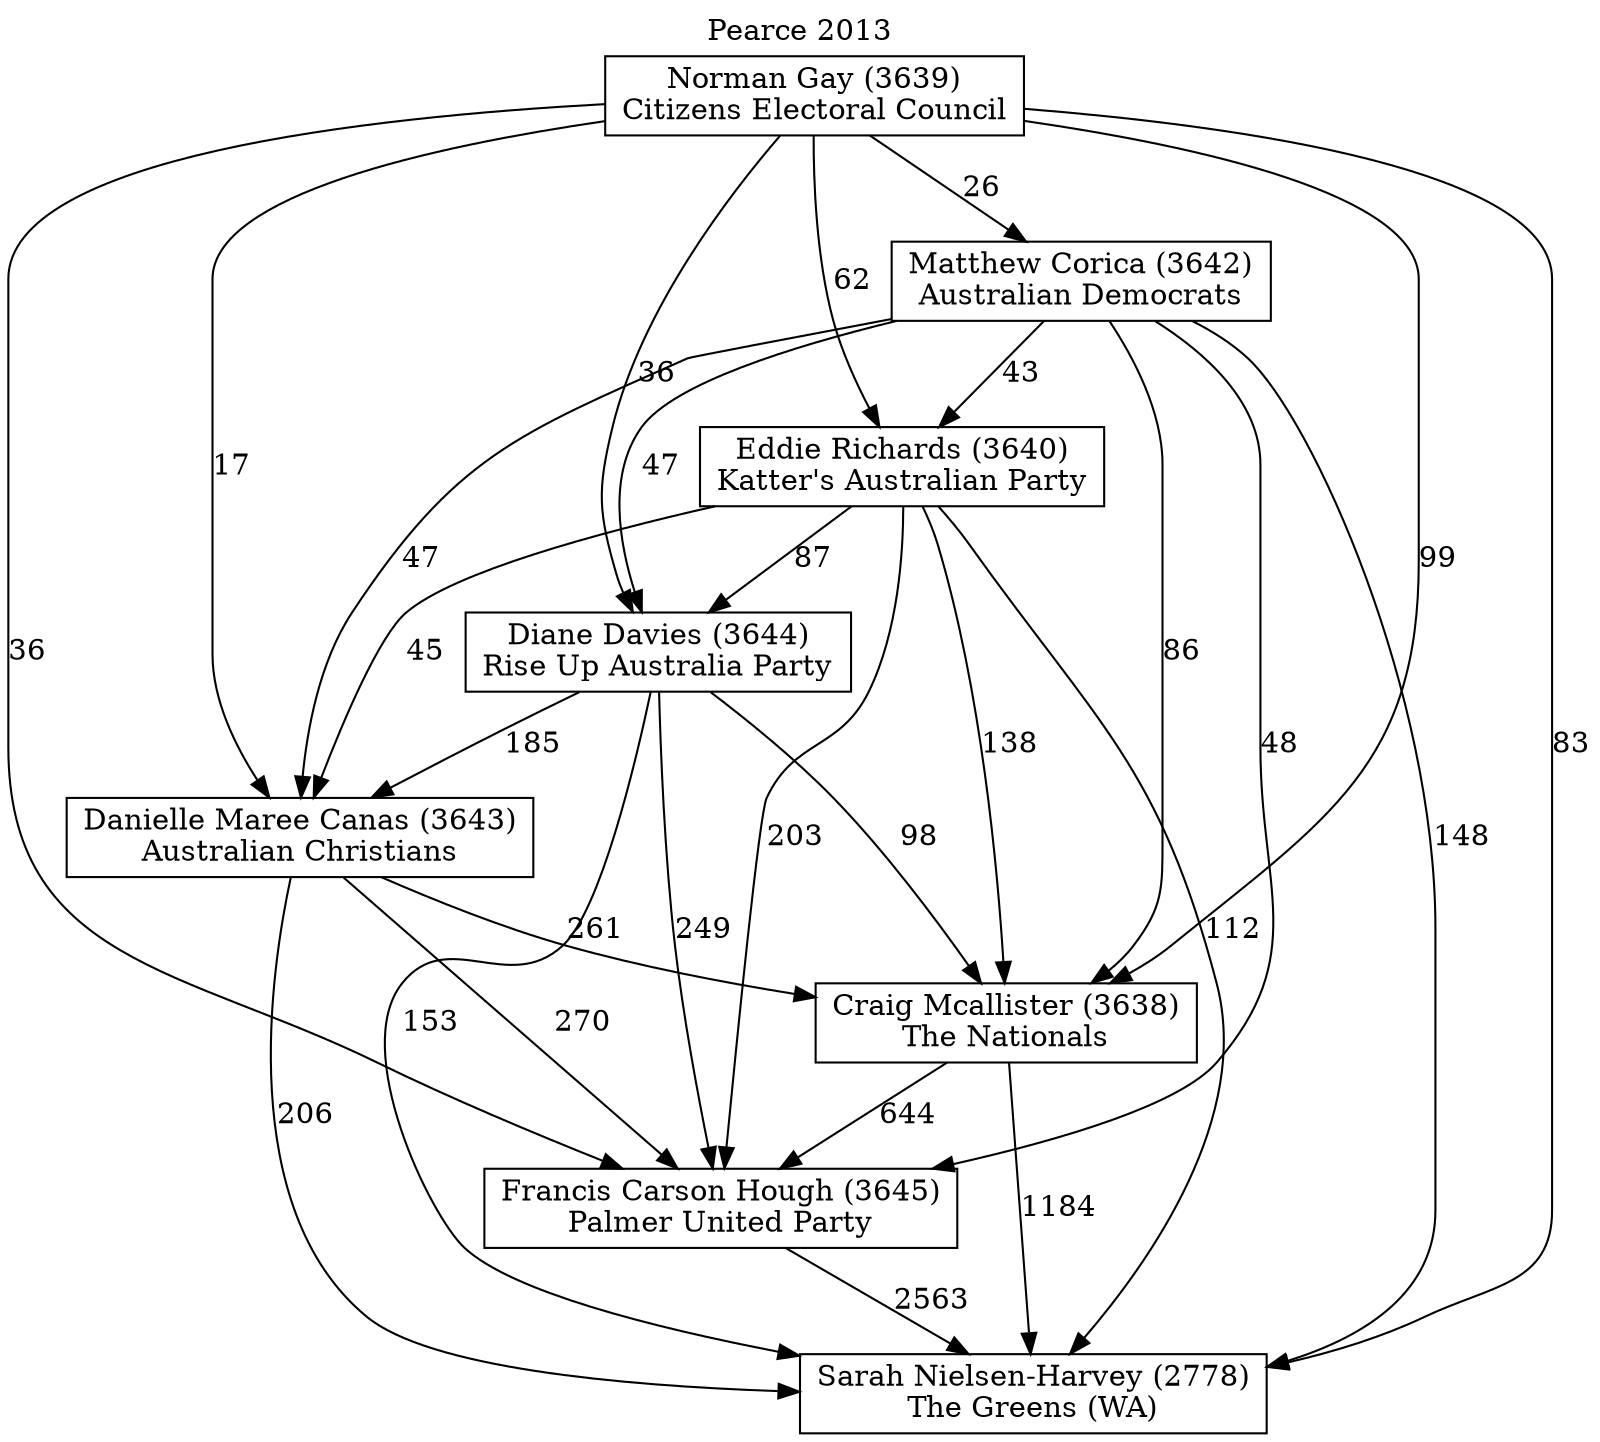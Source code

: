 // House preference flow
digraph "Sarah Nielsen-Harvey (2778)_Pearce_2013" {
	graph [label="Pearce 2013" labelloc=t mclimit=10]
	node [shape=box]
	"Sarah Nielsen-Harvey (2778)" [label="Sarah Nielsen-Harvey (2778)
The Greens (WA)"]
	"Francis Carson Hough (3645)" [label="Francis Carson Hough (3645)
Palmer United Party"]
	"Craig Mcallister (3638)" [label="Craig Mcallister (3638)
The Nationals"]
	"Danielle Maree Canas (3643)" [label="Danielle Maree Canas (3643)
Australian Christians"]
	"Diane Davies (3644)" [label="Diane Davies (3644)
Rise Up Australia Party"]
	"Eddie Richards (3640)" [label="Eddie Richards (3640)
Katter's Australian Party"]
	"Matthew Corica (3642)" [label="Matthew Corica (3642)
Australian Democrats"]
	"Norman Gay (3639)" [label="Norman Gay (3639)
Citizens Electoral Council"]
	"Sarah Nielsen-Harvey (2778)" [label="Sarah Nielsen-Harvey (2778)
The Greens (WA)"]
	"Craig Mcallister (3638)" [label="Craig Mcallister (3638)
The Nationals"]
	"Danielle Maree Canas (3643)" [label="Danielle Maree Canas (3643)
Australian Christians"]
	"Diane Davies (3644)" [label="Diane Davies (3644)
Rise Up Australia Party"]
	"Eddie Richards (3640)" [label="Eddie Richards (3640)
Katter's Australian Party"]
	"Matthew Corica (3642)" [label="Matthew Corica (3642)
Australian Democrats"]
	"Norman Gay (3639)" [label="Norman Gay (3639)
Citizens Electoral Council"]
	"Sarah Nielsen-Harvey (2778)" [label="Sarah Nielsen-Harvey (2778)
The Greens (WA)"]
	"Danielle Maree Canas (3643)" [label="Danielle Maree Canas (3643)
Australian Christians"]
	"Diane Davies (3644)" [label="Diane Davies (3644)
Rise Up Australia Party"]
	"Eddie Richards (3640)" [label="Eddie Richards (3640)
Katter's Australian Party"]
	"Matthew Corica (3642)" [label="Matthew Corica (3642)
Australian Democrats"]
	"Norman Gay (3639)" [label="Norman Gay (3639)
Citizens Electoral Council"]
	"Sarah Nielsen-Harvey (2778)" [label="Sarah Nielsen-Harvey (2778)
The Greens (WA)"]
	"Diane Davies (3644)" [label="Diane Davies (3644)
Rise Up Australia Party"]
	"Eddie Richards (3640)" [label="Eddie Richards (3640)
Katter's Australian Party"]
	"Matthew Corica (3642)" [label="Matthew Corica (3642)
Australian Democrats"]
	"Norman Gay (3639)" [label="Norman Gay (3639)
Citizens Electoral Council"]
	"Sarah Nielsen-Harvey (2778)" [label="Sarah Nielsen-Harvey (2778)
The Greens (WA)"]
	"Eddie Richards (3640)" [label="Eddie Richards (3640)
Katter's Australian Party"]
	"Matthew Corica (3642)" [label="Matthew Corica (3642)
Australian Democrats"]
	"Norman Gay (3639)" [label="Norman Gay (3639)
Citizens Electoral Council"]
	"Sarah Nielsen-Harvey (2778)" [label="Sarah Nielsen-Harvey (2778)
The Greens (WA)"]
	"Matthew Corica (3642)" [label="Matthew Corica (3642)
Australian Democrats"]
	"Norman Gay (3639)" [label="Norman Gay (3639)
Citizens Electoral Council"]
	"Sarah Nielsen-Harvey (2778)" [label="Sarah Nielsen-Harvey (2778)
The Greens (WA)"]
	"Norman Gay (3639)" [label="Norman Gay (3639)
Citizens Electoral Council"]
	"Norman Gay (3639)" [label="Norman Gay (3639)
Citizens Electoral Council"]
	"Matthew Corica (3642)" [label="Matthew Corica (3642)
Australian Democrats"]
	"Norman Gay (3639)" [label="Norman Gay (3639)
Citizens Electoral Council"]
	"Norman Gay (3639)" [label="Norman Gay (3639)
Citizens Electoral Council"]
	"Eddie Richards (3640)" [label="Eddie Richards (3640)
Katter's Australian Party"]
	"Matthew Corica (3642)" [label="Matthew Corica (3642)
Australian Democrats"]
	"Norman Gay (3639)" [label="Norman Gay (3639)
Citizens Electoral Council"]
	"Eddie Richards (3640)" [label="Eddie Richards (3640)
Katter's Australian Party"]
	"Norman Gay (3639)" [label="Norman Gay (3639)
Citizens Electoral Council"]
	"Norman Gay (3639)" [label="Norman Gay (3639)
Citizens Electoral Council"]
	"Matthew Corica (3642)" [label="Matthew Corica (3642)
Australian Democrats"]
	"Norman Gay (3639)" [label="Norman Gay (3639)
Citizens Electoral Council"]
	"Norman Gay (3639)" [label="Norman Gay (3639)
Citizens Electoral Council"]
	"Diane Davies (3644)" [label="Diane Davies (3644)
Rise Up Australia Party"]
	"Eddie Richards (3640)" [label="Eddie Richards (3640)
Katter's Australian Party"]
	"Matthew Corica (3642)" [label="Matthew Corica (3642)
Australian Democrats"]
	"Norman Gay (3639)" [label="Norman Gay (3639)
Citizens Electoral Council"]
	"Diane Davies (3644)" [label="Diane Davies (3644)
Rise Up Australia Party"]
	"Matthew Corica (3642)" [label="Matthew Corica (3642)
Australian Democrats"]
	"Norman Gay (3639)" [label="Norman Gay (3639)
Citizens Electoral Council"]
	"Diane Davies (3644)" [label="Diane Davies (3644)
Rise Up Australia Party"]
	"Norman Gay (3639)" [label="Norman Gay (3639)
Citizens Electoral Council"]
	"Norman Gay (3639)" [label="Norman Gay (3639)
Citizens Electoral Council"]
	"Matthew Corica (3642)" [label="Matthew Corica (3642)
Australian Democrats"]
	"Norman Gay (3639)" [label="Norman Gay (3639)
Citizens Electoral Council"]
	"Norman Gay (3639)" [label="Norman Gay (3639)
Citizens Electoral Council"]
	"Eddie Richards (3640)" [label="Eddie Richards (3640)
Katter's Australian Party"]
	"Matthew Corica (3642)" [label="Matthew Corica (3642)
Australian Democrats"]
	"Norman Gay (3639)" [label="Norman Gay (3639)
Citizens Electoral Council"]
	"Eddie Richards (3640)" [label="Eddie Richards (3640)
Katter's Australian Party"]
	"Norman Gay (3639)" [label="Norman Gay (3639)
Citizens Electoral Council"]
	"Norman Gay (3639)" [label="Norman Gay (3639)
Citizens Electoral Council"]
	"Matthew Corica (3642)" [label="Matthew Corica (3642)
Australian Democrats"]
	"Norman Gay (3639)" [label="Norman Gay (3639)
Citizens Electoral Council"]
	"Norman Gay (3639)" [label="Norman Gay (3639)
Citizens Electoral Council"]
	"Danielle Maree Canas (3643)" [label="Danielle Maree Canas (3643)
Australian Christians"]
	"Diane Davies (3644)" [label="Diane Davies (3644)
Rise Up Australia Party"]
	"Eddie Richards (3640)" [label="Eddie Richards (3640)
Katter's Australian Party"]
	"Matthew Corica (3642)" [label="Matthew Corica (3642)
Australian Democrats"]
	"Norman Gay (3639)" [label="Norman Gay (3639)
Citizens Electoral Council"]
	"Danielle Maree Canas (3643)" [label="Danielle Maree Canas (3643)
Australian Christians"]
	"Eddie Richards (3640)" [label="Eddie Richards (3640)
Katter's Australian Party"]
	"Matthew Corica (3642)" [label="Matthew Corica (3642)
Australian Democrats"]
	"Norman Gay (3639)" [label="Norman Gay (3639)
Citizens Electoral Council"]
	"Danielle Maree Canas (3643)" [label="Danielle Maree Canas (3643)
Australian Christians"]
	"Matthew Corica (3642)" [label="Matthew Corica (3642)
Australian Democrats"]
	"Norman Gay (3639)" [label="Norman Gay (3639)
Citizens Electoral Council"]
	"Danielle Maree Canas (3643)" [label="Danielle Maree Canas (3643)
Australian Christians"]
	"Norman Gay (3639)" [label="Norman Gay (3639)
Citizens Electoral Council"]
	"Norman Gay (3639)" [label="Norman Gay (3639)
Citizens Electoral Council"]
	"Matthew Corica (3642)" [label="Matthew Corica (3642)
Australian Democrats"]
	"Norman Gay (3639)" [label="Norman Gay (3639)
Citizens Electoral Council"]
	"Norman Gay (3639)" [label="Norman Gay (3639)
Citizens Electoral Council"]
	"Eddie Richards (3640)" [label="Eddie Richards (3640)
Katter's Australian Party"]
	"Matthew Corica (3642)" [label="Matthew Corica (3642)
Australian Democrats"]
	"Norman Gay (3639)" [label="Norman Gay (3639)
Citizens Electoral Council"]
	"Eddie Richards (3640)" [label="Eddie Richards (3640)
Katter's Australian Party"]
	"Norman Gay (3639)" [label="Norman Gay (3639)
Citizens Electoral Council"]
	"Norman Gay (3639)" [label="Norman Gay (3639)
Citizens Electoral Council"]
	"Matthew Corica (3642)" [label="Matthew Corica (3642)
Australian Democrats"]
	"Norman Gay (3639)" [label="Norman Gay (3639)
Citizens Electoral Council"]
	"Norman Gay (3639)" [label="Norman Gay (3639)
Citizens Electoral Council"]
	"Diane Davies (3644)" [label="Diane Davies (3644)
Rise Up Australia Party"]
	"Eddie Richards (3640)" [label="Eddie Richards (3640)
Katter's Australian Party"]
	"Matthew Corica (3642)" [label="Matthew Corica (3642)
Australian Democrats"]
	"Norman Gay (3639)" [label="Norman Gay (3639)
Citizens Electoral Council"]
	"Diane Davies (3644)" [label="Diane Davies (3644)
Rise Up Australia Party"]
	"Matthew Corica (3642)" [label="Matthew Corica (3642)
Australian Democrats"]
	"Norman Gay (3639)" [label="Norman Gay (3639)
Citizens Electoral Council"]
	"Diane Davies (3644)" [label="Diane Davies (3644)
Rise Up Australia Party"]
	"Norman Gay (3639)" [label="Norman Gay (3639)
Citizens Electoral Council"]
	"Norman Gay (3639)" [label="Norman Gay (3639)
Citizens Electoral Council"]
	"Matthew Corica (3642)" [label="Matthew Corica (3642)
Australian Democrats"]
	"Norman Gay (3639)" [label="Norman Gay (3639)
Citizens Electoral Council"]
	"Norman Gay (3639)" [label="Norman Gay (3639)
Citizens Electoral Council"]
	"Eddie Richards (3640)" [label="Eddie Richards (3640)
Katter's Australian Party"]
	"Matthew Corica (3642)" [label="Matthew Corica (3642)
Australian Democrats"]
	"Norman Gay (3639)" [label="Norman Gay (3639)
Citizens Electoral Council"]
	"Eddie Richards (3640)" [label="Eddie Richards (3640)
Katter's Australian Party"]
	"Norman Gay (3639)" [label="Norman Gay (3639)
Citizens Electoral Council"]
	"Norman Gay (3639)" [label="Norman Gay (3639)
Citizens Electoral Council"]
	"Matthew Corica (3642)" [label="Matthew Corica (3642)
Australian Democrats"]
	"Norman Gay (3639)" [label="Norman Gay (3639)
Citizens Electoral Council"]
	"Norman Gay (3639)" [label="Norman Gay (3639)
Citizens Electoral Council"]
	"Craig Mcallister (3638)" [label="Craig Mcallister (3638)
The Nationals"]
	"Danielle Maree Canas (3643)" [label="Danielle Maree Canas (3643)
Australian Christians"]
	"Diane Davies (3644)" [label="Diane Davies (3644)
Rise Up Australia Party"]
	"Eddie Richards (3640)" [label="Eddie Richards (3640)
Katter's Australian Party"]
	"Matthew Corica (3642)" [label="Matthew Corica (3642)
Australian Democrats"]
	"Norman Gay (3639)" [label="Norman Gay (3639)
Citizens Electoral Council"]
	"Craig Mcallister (3638)" [label="Craig Mcallister (3638)
The Nationals"]
	"Diane Davies (3644)" [label="Diane Davies (3644)
Rise Up Australia Party"]
	"Eddie Richards (3640)" [label="Eddie Richards (3640)
Katter's Australian Party"]
	"Matthew Corica (3642)" [label="Matthew Corica (3642)
Australian Democrats"]
	"Norman Gay (3639)" [label="Norman Gay (3639)
Citizens Electoral Council"]
	"Craig Mcallister (3638)" [label="Craig Mcallister (3638)
The Nationals"]
	"Eddie Richards (3640)" [label="Eddie Richards (3640)
Katter's Australian Party"]
	"Matthew Corica (3642)" [label="Matthew Corica (3642)
Australian Democrats"]
	"Norman Gay (3639)" [label="Norman Gay (3639)
Citizens Electoral Council"]
	"Craig Mcallister (3638)" [label="Craig Mcallister (3638)
The Nationals"]
	"Matthew Corica (3642)" [label="Matthew Corica (3642)
Australian Democrats"]
	"Norman Gay (3639)" [label="Norman Gay (3639)
Citizens Electoral Council"]
	"Craig Mcallister (3638)" [label="Craig Mcallister (3638)
The Nationals"]
	"Norman Gay (3639)" [label="Norman Gay (3639)
Citizens Electoral Council"]
	"Norman Gay (3639)" [label="Norman Gay (3639)
Citizens Electoral Council"]
	"Matthew Corica (3642)" [label="Matthew Corica (3642)
Australian Democrats"]
	"Norman Gay (3639)" [label="Norman Gay (3639)
Citizens Electoral Council"]
	"Norman Gay (3639)" [label="Norman Gay (3639)
Citizens Electoral Council"]
	"Eddie Richards (3640)" [label="Eddie Richards (3640)
Katter's Australian Party"]
	"Matthew Corica (3642)" [label="Matthew Corica (3642)
Australian Democrats"]
	"Norman Gay (3639)" [label="Norman Gay (3639)
Citizens Electoral Council"]
	"Eddie Richards (3640)" [label="Eddie Richards (3640)
Katter's Australian Party"]
	"Norman Gay (3639)" [label="Norman Gay (3639)
Citizens Electoral Council"]
	"Norman Gay (3639)" [label="Norman Gay (3639)
Citizens Electoral Council"]
	"Matthew Corica (3642)" [label="Matthew Corica (3642)
Australian Democrats"]
	"Norman Gay (3639)" [label="Norman Gay (3639)
Citizens Electoral Council"]
	"Norman Gay (3639)" [label="Norman Gay (3639)
Citizens Electoral Council"]
	"Diane Davies (3644)" [label="Diane Davies (3644)
Rise Up Australia Party"]
	"Eddie Richards (3640)" [label="Eddie Richards (3640)
Katter's Australian Party"]
	"Matthew Corica (3642)" [label="Matthew Corica (3642)
Australian Democrats"]
	"Norman Gay (3639)" [label="Norman Gay (3639)
Citizens Electoral Council"]
	"Diane Davies (3644)" [label="Diane Davies (3644)
Rise Up Australia Party"]
	"Matthew Corica (3642)" [label="Matthew Corica (3642)
Australian Democrats"]
	"Norman Gay (3639)" [label="Norman Gay (3639)
Citizens Electoral Council"]
	"Diane Davies (3644)" [label="Diane Davies (3644)
Rise Up Australia Party"]
	"Norman Gay (3639)" [label="Norman Gay (3639)
Citizens Electoral Council"]
	"Norman Gay (3639)" [label="Norman Gay (3639)
Citizens Electoral Council"]
	"Matthew Corica (3642)" [label="Matthew Corica (3642)
Australian Democrats"]
	"Norman Gay (3639)" [label="Norman Gay (3639)
Citizens Electoral Council"]
	"Norman Gay (3639)" [label="Norman Gay (3639)
Citizens Electoral Council"]
	"Eddie Richards (3640)" [label="Eddie Richards (3640)
Katter's Australian Party"]
	"Matthew Corica (3642)" [label="Matthew Corica (3642)
Australian Democrats"]
	"Norman Gay (3639)" [label="Norman Gay (3639)
Citizens Electoral Council"]
	"Eddie Richards (3640)" [label="Eddie Richards (3640)
Katter's Australian Party"]
	"Norman Gay (3639)" [label="Norman Gay (3639)
Citizens Electoral Council"]
	"Norman Gay (3639)" [label="Norman Gay (3639)
Citizens Electoral Council"]
	"Matthew Corica (3642)" [label="Matthew Corica (3642)
Australian Democrats"]
	"Norman Gay (3639)" [label="Norman Gay (3639)
Citizens Electoral Council"]
	"Norman Gay (3639)" [label="Norman Gay (3639)
Citizens Electoral Council"]
	"Danielle Maree Canas (3643)" [label="Danielle Maree Canas (3643)
Australian Christians"]
	"Diane Davies (3644)" [label="Diane Davies (3644)
Rise Up Australia Party"]
	"Eddie Richards (3640)" [label="Eddie Richards (3640)
Katter's Australian Party"]
	"Matthew Corica (3642)" [label="Matthew Corica (3642)
Australian Democrats"]
	"Norman Gay (3639)" [label="Norman Gay (3639)
Citizens Electoral Council"]
	"Danielle Maree Canas (3643)" [label="Danielle Maree Canas (3643)
Australian Christians"]
	"Eddie Richards (3640)" [label="Eddie Richards (3640)
Katter's Australian Party"]
	"Matthew Corica (3642)" [label="Matthew Corica (3642)
Australian Democrats"]
	"Norman Gay (3639)" [label="Norman Gay (3639)
Citizens Electoral Council"]
	"Danielle Maree Canas (3643)" [label="Danielle Maree Canas (3643)
Australian Christians"]
	"Matthew Corica (3642)" [label="Matthew Corica (3642)
Australian Democrats"]
	"Norman Gay (3639)" [label="Norman Gay (3639)
Citizens Electoral Council"]
	"Danielle Maree Canas (3643)" [label="Danielle Maree Canas (3643)
Australian Christians"]
	"Norman Gay (3639)" [label="Norman Gay (3639)
Citizens Electoral Council"]
	"Norman Gay (3639)" [label="Norman Gay (3639)
Citizens Electoral Council"]
	"Matthew Corica (3642)" [label="Matthew Corica (3642)
Australian Democrats"]
	"Norman Gay (3639)" [label="Norman Gay (3639)
Citizens Electoral Council"]
	"Norman Gay (3639)" [label="Norman Gay (3639)
Citizens Electoral Council"]
	"Eddie Richards (3640)" [label="Eddie Richards (3640)
Katter's Australian Party"]
	"Matthew Corica (3642)" [label="Matthew Corica (3642)
Australian Democrats"]
	"Norman Gay (3639)" [label="Norman Gay (3639)
Citizens Electoral Council"]
	"Eddie Richards (3640)" [label="Eddie Richards (3640)
Katter's Australian Party"]
	"Norman Gay (3639)" [label="Norman Gay (3639)
Citizens Electoral Council"]
	"Norman Gay (3639)" [label="Norman Gay (3639)
Citizens Electoral Council"]
	"Matthew Corica (3642)" [label="Matthew Corica (3642)
Australian Democrats"]
	"Norman Gay (3639)" [label="Norman Gay (3639)
Citizens Electoral Council"]
	"Norman Gay (3639)" [label="Norman Gay (3639)
Citizens Electoral Council"]
	"Diane Davies (3644)" [label="Diane Davies (3644)
Rise Up Australia Party"]
	"Eddie Richards (3640)" [label="Eddie Richards (3640)
Katter's Australian Party"]
	"Matthew Corica (3642)" [label="Matthew Corica (3642)
Australian Democrats"]
	"Norman Gay (3639)" [label="Norman Gay (3639)
Citizens Electoral Council"]
	"Diane Davies (3644)" [label="Diane Davies (3644)
Rise Up Australia Party"]
	"Matthew Corica (3642)" [label="Matthew Corica (3642)
Australian Democrats"]
	"Norman Gay (3639)" [label="Norman Gay (3639)
Citizens Electoral Council"]
	"Diane Davies (3644)" [label="Diane Davies (3644)
Rise Up Australia Party"]
	"Norman Gay (3639)" [label="Norman Gay (3639)
Citizens Electoral Council"]
	"Norman Gay (3639)" [label="Norman Gay (3639)
Citizens Electoral Council"]
	"Matthew Corica (3642)" [label="Matthew Corica (3642)
Australian Democrats"]
	"Norman Gay (3639)" [label="Norman Gay (3639)
Citizens Electoral Council"]
	"Norman Gay (3639)" [label="Norman Gay (3639)
Citizens Electoral Council"]
	"Eddie Richards (3640)" [label="Eddie Richards (3640)
Katter's Australian Party"]
	"Matthew Corica (3642)" [label="Matthew Corica (3642)
Australian Democrats"]
	"Norman Gay (3639)" [label="Norman Gay (3639)
Citizens Electoral Council"]
	"Eddie Richards (3640)" [label="Eddie Richards (3640)
Katter's Australian Party"]
	"Norman Gay (3639)" [label="Norman Gay (3639)
Citizens Electoral Council"]
	"Norman Gay (3639)" [label="Norman Gay (3639)
Citizens Electoral Council"]
	"Matthew Corica (3642)" [label="Matthew Corica (3642)
Australian Democrats"]
	"Norman Gay (3639)" [label="Norman Gay (3639)
Citizens Electoral Council"]
	"Norman Gay (3639)" [label="Norman Gay (3639)
Citizens Electoral Council"]
	"Francis Carson Hough (3645)" [label="Francis Carson Hough (3645)
Palmer United Party"]
	"Craig Mcallister (3638)" [label="Craig Mcallister (3638)
The Nationals"]
	"Danielle Maree Canas (3643)" [label="Danielle Maree Canas (3643)
Australian Christians"]
	"Diane Davies (3644)" [label="Diane Davies (3644)
Rise Up Australia Party"]
	"Eddie Richards (3640)" [label="Eddie Richards (3640)
Katter's Australian Party"]
	"Matthew Corica (3642)" [label="Matthew Corica (3642)
Australian Democrats"]
	"Norman Gay (3639)" [label="Norman Gay (3639)
Citizens Electoral Council"]
	"Francis Carson Hough (3645)" [label="Francis Carson Hough (3645)
Palmer United Party"]
	"Danielle Maree Canas (3643)" [label="Danielle Maree Canas (3643)
Australian Christians"]
	"Diane Davies (3644)" [label="Diane Davies (3644)
Rise Up Australia Party"]
	"Eddie Richards (3640)" [label="Eddie Richards (3640)
Katter's Australian Party"]
	"Matthew Corica (3642)" [label="Matthew Corica (3642)
Australian Democrats"]
	"Norman Gay (3639)" [label="Norman Gay (3639)
Citizens Electoral Council"]
	"Francis Carson Hough (3645)" [label="Francis Carson Hough (3645)
Palmer United Party"]
	"Diane Davies (3644)" [label="Diane Davies (3644)
Rise Up Australia Party"]
	"Eddie Richards (3640)" [label="Eddie Richards (3640)
Katter's Australian Party"]
	"Matthew Corica (3642)" [label="Matthew Corica (3642)
Australian Democrats"]
	"Norman Gay (3639)" [label="Norman Gay (3639)
Citizens Electoral Council"]
	"Francis Carson Hough (3645)" [label="Francis Carson Hough (3645)
Palmer United Party"]
	"Eddie Richards (3640)" [label="Eddie Richards (3640)
Katter's Australian Party"]
	"Matthew Corica (3642)" [label="Matthew Corica (3642)
Australian Democrats"]
	"Norman Gay (3639)" [label="Norman Gay (3639)
Citizens Electoral Council"]
	"Francis Carson Hough (3645)" [label="Francis Carson Hough (3645)
Palmer United Party"]
	"Matthew Corica (3642)" [label="Matthew Corica (3642)
Australian Democrats"]
	"Norman Gay (3639)" [label="Norman Gay (3639)
Citizens Electoral Council"]
	"Francis Carson Hough (3645)" [label="Francis Carson Hough (3645)
Palmer United Party"]
	"Norman Gay (3639)" [label="Norman Gay (3639)
Citizens Electoral Council"]
	"Norman Gay (3639)" [label="Norman Gay (3639)
Citizens Electoral Council"]
	"Matthew Corica (3642)" [label="Matthew Corica (3642)
Australian Democrats"]
	"Norman Gay (3639)" [label="Norman Gay (3639)
Citizens Electoral Council"]
	"Norman Gay (3639)" [label="Norman Gay (3639)
Citizens Electoral Council"]
	"Eddie Richards (3640)" [label="Eddie Richards (3640)
Katter's Australian Party"]
	"Matthew Corica (3642)" [label="Matthew Corica (3642)
Australian Democrats"]
	"Norman Gay (3639)" [label="Norman Gay (3639)
Citizens Electoral Council"]
	"Eddie Richards (3640)" [label="Eddie Richards (3640)
Katter's Australian Party"]
	"Norman Gay (3639)" [label="Norman Gay (3639)
Citizens Electoral Council"]
	"Norman Gay (3639)" [label="Norman Gay (3639)
Citizens Electoral Council"]
	"Matthew Corica (3642)" [label="Matthew Corica (3642)
Australian Democrats"]
	"Norman Gay (3639)" [label="Norman Gay (3639)
Citizens Electoral Council"]
	"Norman Gay (3639)" [label="Norman Gay (3639)
Citizens Electoral Council"]
	"Diane Davies (3644)" [label="Diane Davies (3644)
Rise Up Australia Party"]
	"Eddie Richards (3640)" [label="Eddie Richards (3640)
Katter's Australian Party"]
	"Matthew Corica (3642)" [label="Matthew Corica (3642)
Australian Democrats"]
	"Norman Gay (3639)" [label="Norman Gay (3639)
Citizens Electoral Council"]
	"Diane Davies (3644)" [label="Diane Davies (3644)
Rise Up Australia Party"]
	"Matthew Corica (3642)" [label="Matthew Corica (3642)
Australian Democrats"]
	"Norman Gay (3639)" [label="Norman Gay (3639)
Citizens Electoral Council"]
	"Diane Davies (3644)" [label="Diane Davies (3644)
Rise Up Australia Party"]
	"Norman Gay (3639)" [label="Norman Gay (3639)
Citizens Electoral Council"]
	"Norman Gay (3639)" [label="Norman Gay (3639)
Citizens Electoral Council"]
	"Matthew Corica (3642)" [label="Matthew Corica (3642)
Australian Democrats"]
	"Norman Gay (3639)" [label="Norman Gay (3639)
Citizens Electoral Council"]
	"Norman Gay (3639)" [label="Norman Gay (3639)
Citizens Electoral Council"]
	"Eddie Richards (3640)" [label="Eddie Richards (3640)
Katter's Australian Party"]
	"Matthew Corica (3642)" [label="Matthew Corica (3642)
Australian Democrats"]
	"Norman Gay (3639)" [label="Norman Gay (3639)
Citizens Electoral Council"]
	"Eddie Richards (3640)" [label="Eddie Richards (3640)
Katter's Australian Party"]
	"Norman Gay (3639)" [label="Norman Gay (3639)
Citizens Electoral Council"]
	"Norman Gay (3639)" [label="Norman Gay (3639)
Citizens Electoral Council"]
	"Matthew Corica (3642)" [label="Matthew Corica (3642)
Australian Democrats"]
	"Norman Gay (3639)" [label="Norman Gay (3639)
Citizens Electoral Council"]
	"Norman Gay (3639)" [label="Norman Gay (3639)
Citizens Electoral Council"]
	"Danielle Maree Canas (3643)" [label="Danielle Maree Canas (3643)
Australian Christians"]
	"Diane Davies (3644)" [label="Diane Davies (3644)
Rise Up Australia Party"]
	"Eddie Richards (3640)" [label="Eddie Richards (3640)
Katter's Australian Party"]
	"Matthew Corica (3642)" [label="Matthew Corica (3642)
Australian Democrats"]
	"Norman Gay (3639)" [label="Norman Gay (3639)
Citizens Electoral Council"]
	"Danielle Maree Canas (3643)" [label="Danielle Maree Canas (3643)
Australian Christians"]
	"Eddie Richards (3640)" [label="Eddie Richards (3640)
Katter's Australian Party"]
	"Matthew Corica (3642)" [label="Matthew Corica (3642)
Australian Democrats"]
	"Norman Gay (3639)" [label="Norman Gay (3639)
Citizens Electoral Council"]
	"Danielle Maree Canas (3643)" [label="Danielle Maree Canas (3643)
Australian Christians"]
	"Matthew Corica (3642)" [label="Matthew Corica (3642)
Australian Democrats"]
	"Norman Gay (3639)" [label="Norman Gay (3639)
Citizens Electoral Council"]
	"Danielle Maree Canas (3643)" [label="Danielle Maree Canas (3643)
Australian Christians"]
	"Norman Gay (3639)" [label="Norman Gay (3639)
Citizens Electoral Council"]
	"Norman Gay (3639)" [label="Norman Gay (3639)
Citizens Electoral Council"]
	"Matthew Corica (3642)" [label="Matthew Corica (3642)
Australian Democrats"]
	"Norman Gay (3639)" [label="Norman Gay (3639)
Citizens Electoral Council"]
	"Norman Gay (3639)" [label="Norman Gay (3639)
Citizens Electoral Council"]
	"Eddie Richards (3640)" [label="Eddie Richards (3640)
Katter's Australian Party"]
	"Matthew Corica (3642)" [label="Matthew Corica (3642)
Australian Democrats"]
	"Norman Gay (3639)" [label="Norman Gay (3639)
Citizens Electoral Council"]
	"Eddie Richards (3640)" [label="Eddie Richards (3640)
Katter's Australian Party"]
	"Norman Gay (3639)" [label="Norman Gay (3639)
Citizens Electoral Council"]
	"Norman Gay (3639)" [label="Norman Gay (3639)
Citizens Electoral Council"]
	"Matthew Corica (3642)" [label="Matthew Corica (3642)
Australian Democrats"]
	"Norman Gay (3639)" [label="Norman Gay (3639)
Citizens Electoral Council"]
	"Norman Gay (3639)" [label="Norman Gay (3639)
Citizens Electoral Council"]
	"Diane Davies (3644)" [label="Diane Davies (3644)
Rise Up Australia Party"]
	"Eddie Richards (3640)" [label="Eddie Richards (3640)
Katter's Australian Party"]
	"Matthew Corica (3642)" [label="Matthew Corica (3642)
Australian Democrats"]
	"Norman Gay (3639)" [label="Norman Gay (3639)
Citizens Electoral Council"]
	"Diane Davies (3644)" [label="Diane Davies (3644)
Rise Up Australia Party"]
	"Matthew Corica (3642)" [label="Matthew Corica (3642)
Australian Democrats"]
	"Norman Gay (3639)" [label="Norman Gay (3639)
Citizens Electoral Council"]
	"Diane Davies (3644)" [label="Diane Davies (3644)
Rise Up Australia Party"]
	"Norman Gay (3639)" [label="Norman Gay (3639)
Citizens Electoral Council"]
	"Norman Gay (3639)" [label="Norman Gay (3639)
Citizens Electoral Council"]
	"Matthew Corica (3642)" [label="Matthew Corica (3642)
Australian Democrats"]
	"Norman Gay (3639)" [label="Norman Gay (3639)
Citizens Electoral Council"]
	"Norman Gay (3639)" [label="Norman Gay (3639)
Citizens Electoral Council"]
	"Eddie Richards (3640)" [label="Eddie Richards (3640)
Katter's Australian Party"]
	"Matthew Corica (3642)" [label="Matthew Corica (3642)
Australian Democrats"]
	"Norman Gay (3639)" [label="Norman Gay (3639)
Citizens Electoral Council"]
	"Eddie Richards (3640)" [label="Eddie Richards (3640)
Katter's Australian Party"]
	"Norman Gay (3639)" [label="Norman Gay (3639)
Citizens Electoral Council"]
	"Norman Gay (3639)" [label="Norman Gay (3639)
Citizens Electoral Council"]
	"Matthew Corica (3642)" [label="Matthew Corica (3642)
Australian Democrats"]
	"Norman Gay (3639)" [label="Norman Gay (3639)
Citizens Electoral Council"]
	"Norman Gay (3639)" [label="Norman Gay (3639)
Citizens Electoral Council"]
	"Craig Mcallister (3638)" [label="Craig Mcallister (3638)
The Nationals"]
	"Danielle Maree Canas (3643)" [label="Danielle Maree Canas (3643)
Australian Christians"]
	"Diane Davies (3644)" [label="Diane Davies (3644)
Rise Up Australia Party"]
	"Eddie Richards (3640)" [label="Eddie Richards (3640)
Katter's Australian Party"]
	"Matthew Corica (3642)" [label="Matthew Corica (3642)
Australian Democrats"]
	"Norman Gay (3639)" [label="Norman Gay (3639)
Citizens Electoral Council"]
	"Craig Mcallister (3638)" [label="Craig Mcallister (3638)
The Nationals"]
	"Diane Davies (3644)" [label="Diane Davies (3644)
Rise Up Australia Party"]
	"Eddie Richards (3640)" [label="Eddie Richards (3640)
Katter's Australian Party"]
	"Matthew Corica (3642)" [label="Matthew Corica (3642)
Australian Democrats"]
	"Norman Gay (3639)" [label="Norman Gay (3639)
Citizens Electoral Council"]
	"Craig Mcallister (3638)" [label="Craig Mcallister (3638)
The Nationals"]
	"Eddie Richards (3640)" [label="Eddie Richards (3640)
Katter's Australian Party"]
	"Matthew Corica (3642)" [label="Matthew Corica (3642)
Australian Democrats"]
	"Norman Gay (3639)" [label="Norman Gay (3639)
Citizens Electoral Council"]
	"Craig Mcallister (3638)" [label="Craig Mcallister (3638)
The Nationals"]
	"Matthew Corica (3642)" [label="Matthew Corica (3642)
Australian Democrats"]
	"Norman Gay (3639)" [label="Norman Gay (3639)
Citizens Electoral Council"]
	"Craig Mcallister (3638)" [label="Craig Mcallister (3638)
The Nationals"]
	"Norman Gay (3639)" [label="Norman Gay (3639)
Citizens Electoral Council"]
	"Norman Gay (3639)" [label="Norman Gay (3639)
Citizens Electoral Council"]
	"Matthew Corica (3642)" [label="Matthew Corica (3642)
Australian Democrats"]
	"Norman Gay (3639)" [label="Norman Gay (3639)
Citizens Electoral Council"]
	"Norman Gay (3639)" [label="Norman Gay (3639)
Citizens Electoral Council"]
	"Eddie Richards (3640)" [label="Eddie Richards (3640)
Katter's Australian Party"]
	"Matthew Corica (3642)" [label="Matthew Corica (3642)
Australian Democrats"]
	"Norman Gay (3639)" [label="Norman Gay (3639)
Citizens Electoral Council"]
	"Eddie Richards (3640)" [label="Eddie Richards (3640)
Katter's Australian Party"]
	"Norman Gay (3639)" [label="Norman Gay (3639)
Citizens Electoral Council"]
	"Norman Gay (3639)" [label="Norman Gay (3639)
Citizens Electoral Council"]
	"Matthew Corica (3642)" [label="Matthew Corica (3642)
Australian Democrats"]
	"Norman Gay (3639)" [label="Norman Gay (3639)
Citizens Electoral Council"]
	"Norman Gay (3639)" [label="Norman Gay (3639)
Citizens Electoral Council"]
	"Diane Davies (3644)" [label="Diane Davies (3644)
Rise Up Australia Party"]
	"Eddie Richards (3640)" [label="Eddie Richards (3640)
Katter's Australian Party"]
	"Matthew Corica (3642)" [label="Matthew Corica (3642)
Australian Democrats"]
	"Norman Gay (3639)" [label="Norman Gay (3639)
Citizens Electoral Council"]
	"Diane Davies (3644)" [label="Diane Davies (3644)
Rise Up Australia Party"]
	"Matthew Corica (3642)" [label="Matthew Corica (3642)
Australian Democrats"]
	"Norman Gay (3639)" [label="Norman Gay (3639)
Citizens Electoral Council"]
	"Diane Davies (3644)" [label="Diane Davies (3644)
Rise Up Australia Party"]
	"Norman Gay (3639)" [label="Norman Gay (3639)
Citizens Electoral Council"]
	"Norman Gay (3639)" [label="Norman Gay (3639)
Citizens Electoral Council"]
	"Matthew Corica (3642)" [label="Matthew Corica (3642)
Australian Democrats"]
	"Norman Gay (3639)" [label="Norman Gay (3639)
Citizens Electoral Council"]
	"Norman Gay (3639)" [label="Norman Gay (3639)
Citizens Electoral Council"]
	"Eddie Richards (3640)" [label="Eddie Richards (3640)
Katter's Australian Party"]
	"Matthew Corica (3642)" [label="Matthew Corica (3642)
Australian Democrats"]
	"Norman Gay (3639)" [label="Norman Gay (3639)
Citizens Electoral Council"]
	"Eddie Richards (3640)" [label="Eddie Richards (3640)
Katter's Australian Party"]
	"Norman Gay (3639)" [label="Norman Gay (3639)
Citizens Electoral Council"]
	"Norman Gay (3639)" [label="Norman Gay (3639)
Citizens Electoral Council"]
	"Matthew Corica (3642)" [label="Matthew Corica (3642)
Australian Democrats"]
	"Norman Gay (3639)" [label="Norman Gay (3639)
Citizens Electoral Council"]
	"Norman Gay (3639)" [label="Norman Gay (3639)
Citizens Electoral Council"]
	"Danielle Maree Canas (3643)" [label="Danielle Maree Canas (3643)
Australian Christians"]
	"Diane Davies (3644)" [label="Diane Davies (3644)
Rise Up Australia Party"]
	"Eddie Richards (3640)" [label="Eddie Richards (3640)
Katter's Australian Party"]
	"Matthew Corica (3642)" [label="Matthew Corica (3642)
Australian Democrats"]
	"Norman Gay (3639)" [label="Norman Gay (3639)
Citizens Electoral Council"]
	"Danielle Maree Canas (3643)" [label="Danielle Maree Canas (3643)
Australian Christians"]
	"Eddie Richards (3640)" [label="Eddie Richards (3640)
Katter's Australian Party"]
	"Matthew Corica (3642)" [label="Matthew Corica (3642)
Australian Democrats"]
	"Norman Gay (3639)" [label="Norman Gay (3639)
Citizens Electoral Council"]
	"Danielle Maree Canas (3643)" [label="Danielle Maree Canas (3643)
Australian Christians"]
	"Matthew Corica (3642)" [label="Matthew Corica (3642)
Australian Democrats"]
	"Norman Gay (3639)" [label="Norman Gay (3639)
Citizens Electoral Council"]
	"Danielle Maree Canas (3643)" [label="Danielle Maree Canas (3643)
Australian Christians"]
	"Norman Gay (3639)" [label="Norman Gay (3639)
Citizens Electoral Council"]
	"Norman Gay (3639)" [label="Norman Gay (3639)
Citizens Electoral Council"]
	"Matthew Corica (3642)" [label="Matthew Corica (3642)
Australian Democrats"]
	"Norman Gay (3639)" [label="Norman Gay (3639)
Citizens Electoral Council"]
	"Norman Gay (3639)" [label="Norman Gay (3639)
Citizens Electoral Council"]
	"Eddie Richards (3640)" [label="Eddie Richards (3640)
Katter's Australian Party"]
	"Matthew Corica (3642)" [label="Matthew Corica (3642)
Australian Democrats"]
	"Norman Gay (3639)" [label="Norman Gay (3639)
Citizens Electoral Council"]
	"Eddie Richards (3640)" [label="Eddie Richards (3640)
Katter's Australian Party"]
	"Norman Gay (3639)" [label="Norman Gay (3639)
Citizens Electoral Council"]
	"Norman Gay (3639)" [label="Norman Gay (3639)
Citizens Electoral Council"]
	"Matthew Corica (3642)" [label="Matthew Corica (3642)
Australian Democrats"]
	"Norman Gay (3639)" [label="Norman Gay (3639)
Citizens Electoral Council"]
	"Norman Gay (3639)" [label="Norman Gay (3639)
Citizens Electoral Council"]
	"Diane Davies (3644)" [label="Diane Davies (3644)
Rise Up Australia Party"]
	"Eddie Richards (3640)" [label="Eddie Richards (3640)
Katter's Australian Party"]
	"Matthew Corica (3642)" [label="Matthew Corica (3642)
Australian Democrats"]
	"Norman Gay (3639)" [label="Norman Gay (3639)
Citizens Electoral Council"]
	"Diane Davies (3644)" [label="Diane Davies (3644)
Rise Up Australia Party"]
	"Matthew Corica (3642)" [label="Matthew Corica (3642)
Australian Democrats"]
	"Norman Gay (3639)" [label="Norman Gay (3639)
Citizens Electoral Council"]
	"Diane Davies (3644)" [label="Diane Davies (3644)
Rise Up Australia Party"]
	"Norman Gay (3639)" [label="Norman Gay (3639)
Citizens Electoral Council"]
	"Norman Gay (3639)" [label="Norman Gay (3639)
Citizens Electoral Council"]
	"Matthew Corica (3642)" [label="Matthew Corica (3642)
Australian Democrats"]
	"Norman Gay (3639)" [label="Norman Gay (3639)
Citizens Electoral Council"]
	"Norman Gay (3639)" [label="Norman Gay (3639)
Citizens Electoral Council"]
	"Eddie Richards (3640)" [label="Eddie Richards (3640)
Katter's Australian Party"]
	"Matthew Corica (3642)" [label="Matthew Corica (3642)
Australian Democrats"]
	"Norman Gay (3639)" [label="Norman Gay (3639)
Citizens Electoral Council"]
	"Eddie Richards (3640)" [label="Eddie Richards (3640)
Katter's Australian Party"]
	"Norman Gay (3639)" [label="Norman Gay (3639)
Citizens Electoral Council"]
	"Norman Gay (3639)" [label="Norman Gay (3639)
Citizens Electoral Council"]
	"Matthew Corica (3642)" [label="Matthew Corica (3642)
Australian Democrats"]
	"Norman Gay (3639)" [label="Norman Gay (3639)
Citizens Electoral Council"]
	"Norman Gay (3639)" [label="Norman Gay (3639)
Citizens Electoral Council"]
	"Francis Carson Hough (3645)" -> "Sarah Nielsen-Harvey (2778)" [label=2563]
	"Craig Mcallister (3638)" -> "Francis Carson Hough (3645)" [label=644]
	"Danielle Maree Canas (3643)" -> "Craig Mcallister (3638)" [label=261]
	"Diane Davies (3644)" -> "Danielle Maree Canas (3643)" [label=185]
	"Eddie Richards (3640)" -> "Diane Davies (3644)" [label=87]
	"Matthew Corica (3642)" -> "Eddie Richards (3640)" [label=43]
	"Norman Gay (3639)" -> "Matthew Corica (3642)" [label=26]
	"Craig Mcallister (3638)" -> "Sarah Nielsen-Harvey (2778)" [label=1184]
	"Danielle Maree Canas (3643)" -> "Sarah Nielsen-Harvey (2778)" [label=206]
	"Diane Davies (3644)" -> "Sarah Nielsen-Harvey (2778)" [label=153]
	"Eddie Richards (3640)" -> "Sarah Nielsen-Harvey (2778)" [label=112]
	"Matthew Corica (3642)" -> "Sarah Nielsen-Harvey (2778)" [label=148]
	"Norman Gay (3639)" -> "Sarah Nielsen-Harvey (2778)" [label=83]
	"Norman Gay (3639)" -> "Eddie Richards (3640)" [label=62]
	"Matthew Corica (3642)" -> "Diane Davies (3644)" [label=47]
	"Norman Gay (3639)" -> "Diane Davies (3644)" [label=36]
	"Eddie Richards (3640)" -> "Danielle Maree Canas (3643)" [label=45]
	"Matthew Corica (3642)" -> "Danielle Maree Canas (3643)" [label=47]
	"Norman Gay (3639)" -> "Danielle Maree Canas (3643)" [label=17]
	"Diane Davies (3644)" -> "Craig Mcallister (3638)" [label=98]
	"Eddie Richards (3640)" -> "Craig Mcallister (3638)" [label=138]
	"Matthew Corica (3642)" -> "Craig Mcallister (3638)" [label=86]
	"Norman Gay (3639)" -> "Craig Mcallister (3638)" [label=99]
	"Danielle Maree Canas (3643)" -> "Francis Carson Hough (3645)" [label=270]
	"Diane Davies (3644)" -> "Francis Carson Hough (3645)" [label=249]
	"Eddie Richards (3640)" -> "Francis Carson Hough (3645)" [label=203]
	"Matthew Corica (3642)" -> "Francis Carson Hough (3645)" [label=48]
	"Norman Gay (3639)" -> "Francis Carson Hough (3645)" [label=36]
}
